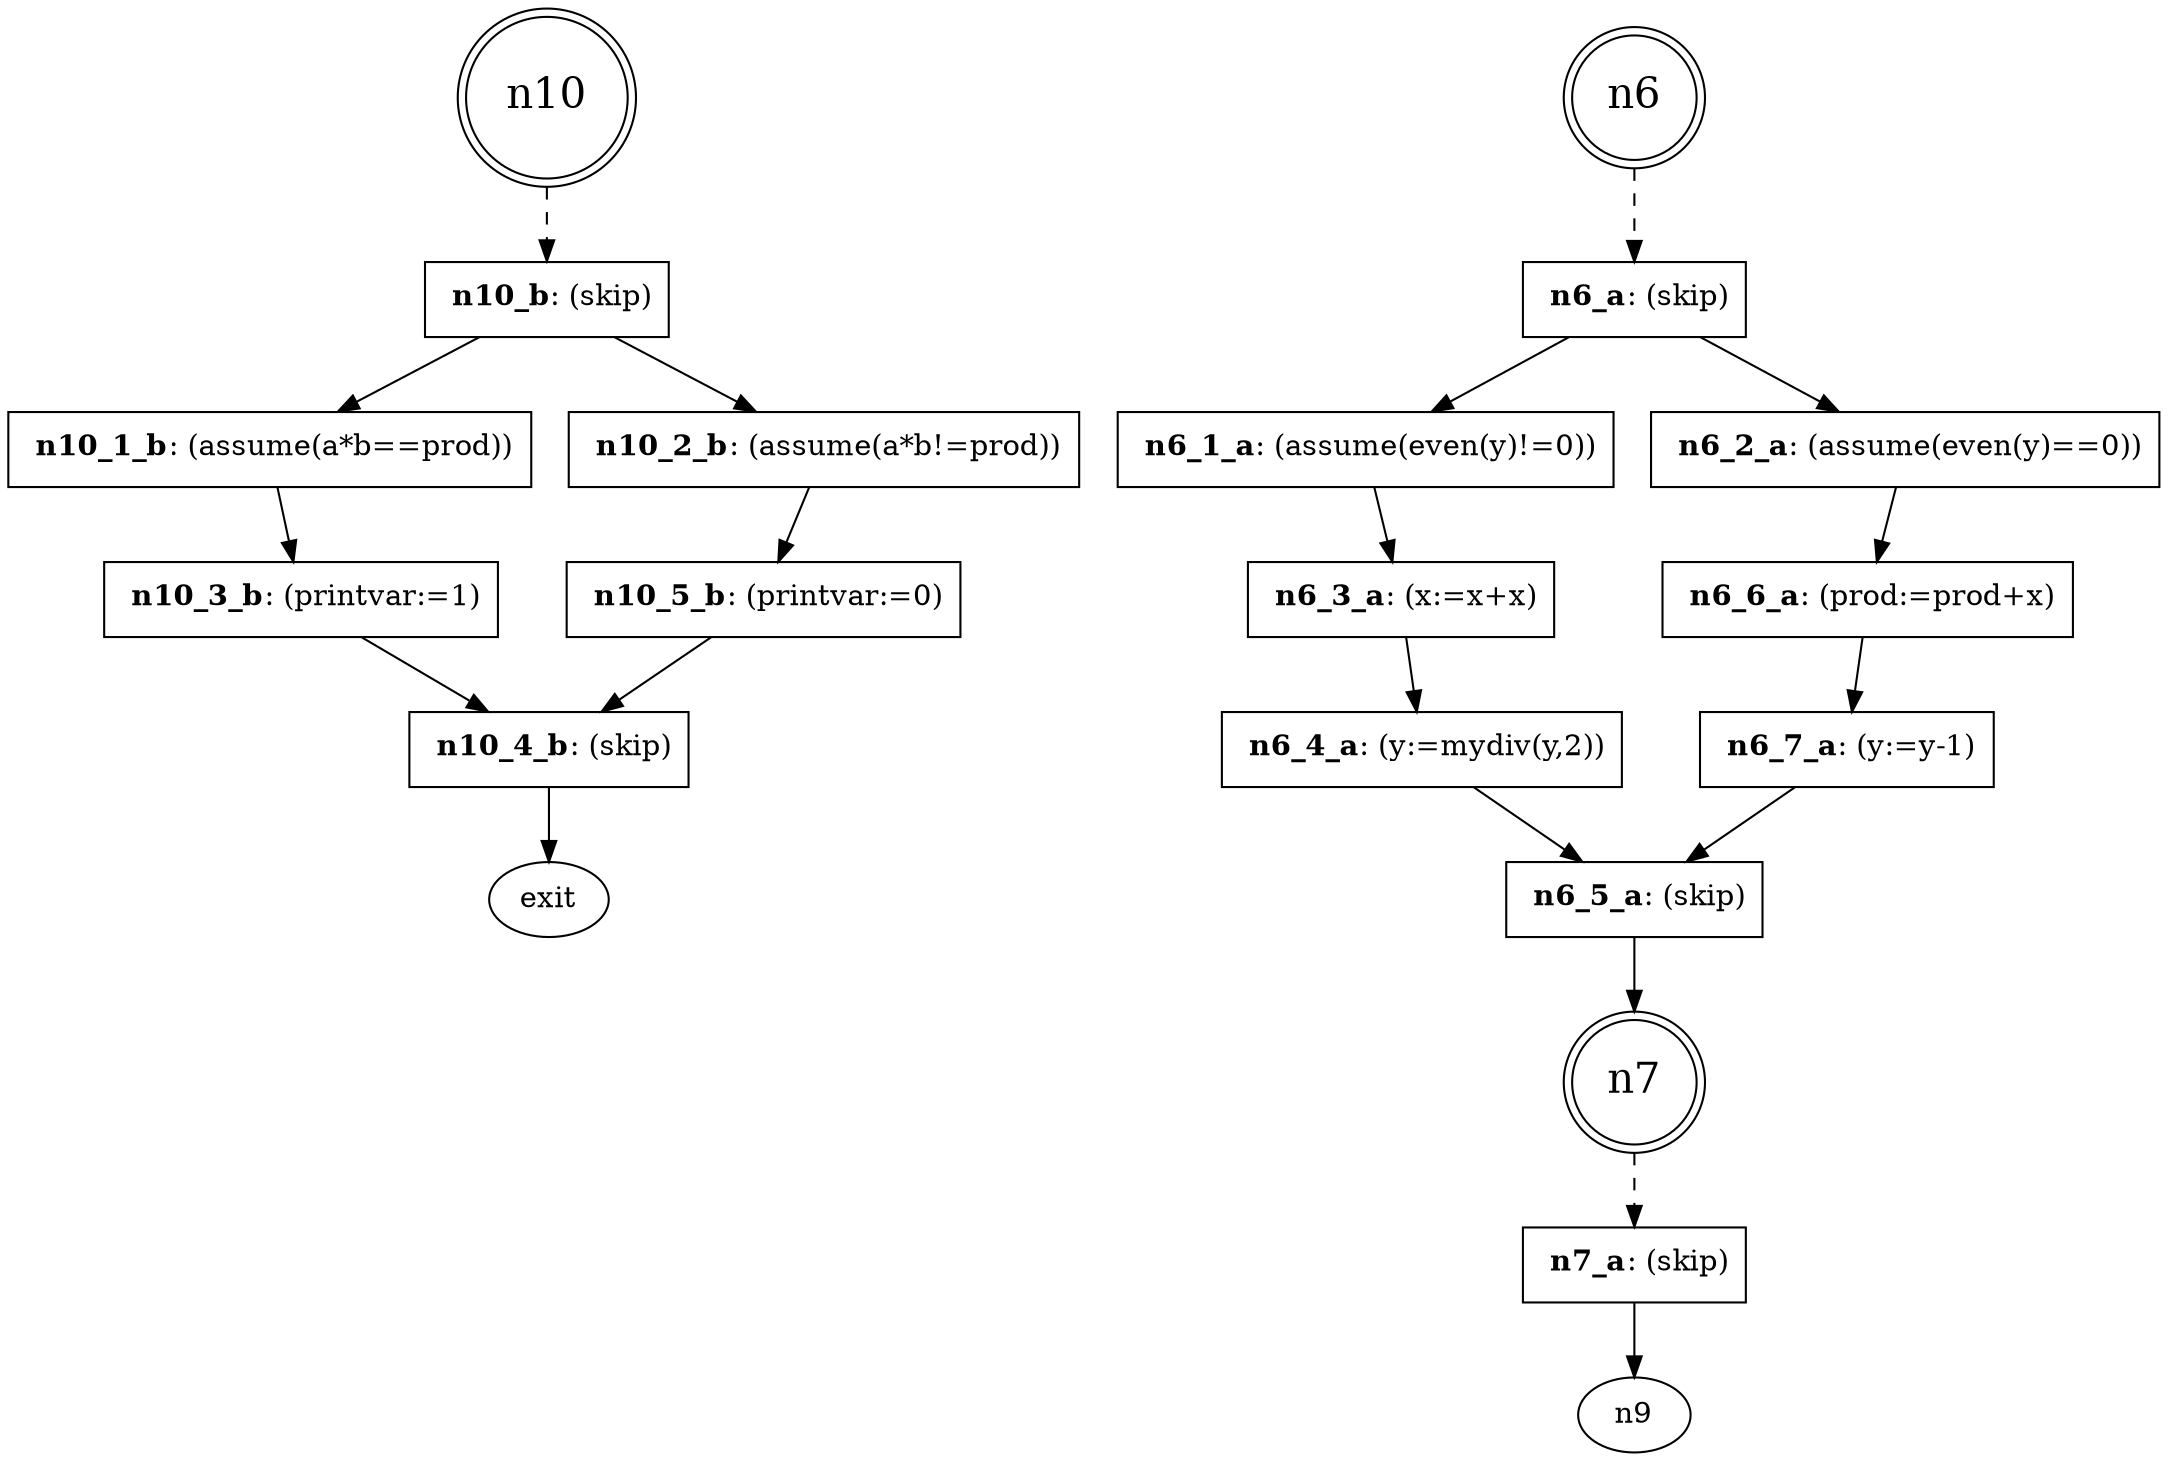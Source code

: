 digraph product {
n10 [fontsize=20, shape=doublecircle]
n10 -> n10_b[style="dashed"];
n10_1_b [label=< <B>n10_1_b</B>: (assume(a*b==prod))>, shape=box]
n10_1_b -> n10_3_b
n10_2_b [label=< <B>n10_2_b</B>: (assume(a*b!=prod))>, shape=box]
n10_2_b -> n10_5_b
n10_3_b [label=< <B>n10_3_b</B>: (printvar:=1)>, shape=box]
n10_3_b -> n10_4_b
n10_4_b [label=< <B>n10_4_b</B>: (skip)>, shape=box]
n10_4_b -> exit
n10_5_b [label=< <B>n10_5_b</B>: (printvar:=0)>, shape=box]
n10_5_b -> n10_4_b
n10_b [label=< <B>n10_b</B>: (skip)>, shape=box]
n10_b -> n10_1_b
n10_b -> n10_2_b
n6 [fontsize=20, shape=doublecircle]
n6 -> n6_a[style="dashed"];
n6_1_a [label=< <B>n6_1_a</B>: (assume(even(y)!=0))>, shape=box]
n6_1_a -> n6_3_a
n6_2_a [label=< <B>n6_2_a</B>: (assume(even(y)==0))>, shape=box]
n6_2_a -> n6_6_a
n6_3_a [label=< <B>n6_3_a</B>: (x:=x+x)>, shape=box]
n6_3_a -> n6_4_a
n6_4_a [label=< <B>n6_4_a</B>: (y:=mydiv(y,2))>, shape=box]
n6_4_a -> n6_5_a
n6_5_a [label=< <B>n6_5_a</B>: (skip)>, shape=box]
n6_5_a -> n7
n6_6_a [label=< <B>n6_6_a</B>: (prod:=prod+x)>, shape=box]
n6_6_a -> n6_7_a
n6_7_a [label=< <B>n6_7_a</B>: (y:=y-1)>, shape=box]
n6_7_a -> n6_5_a
n6_a [label=< <B>n6_a</B>: (skip)>, shape=box]
n6_a -> n6_1_a
n6_a -> n6_2_a
n7 [fontsize=20, shape=doublecircle]
n7 -> n7_a[style="dashed"];
n7_a [label=< <B>n7_a</B>: (skip)>, shape=box]
n7_a -> n9
}
